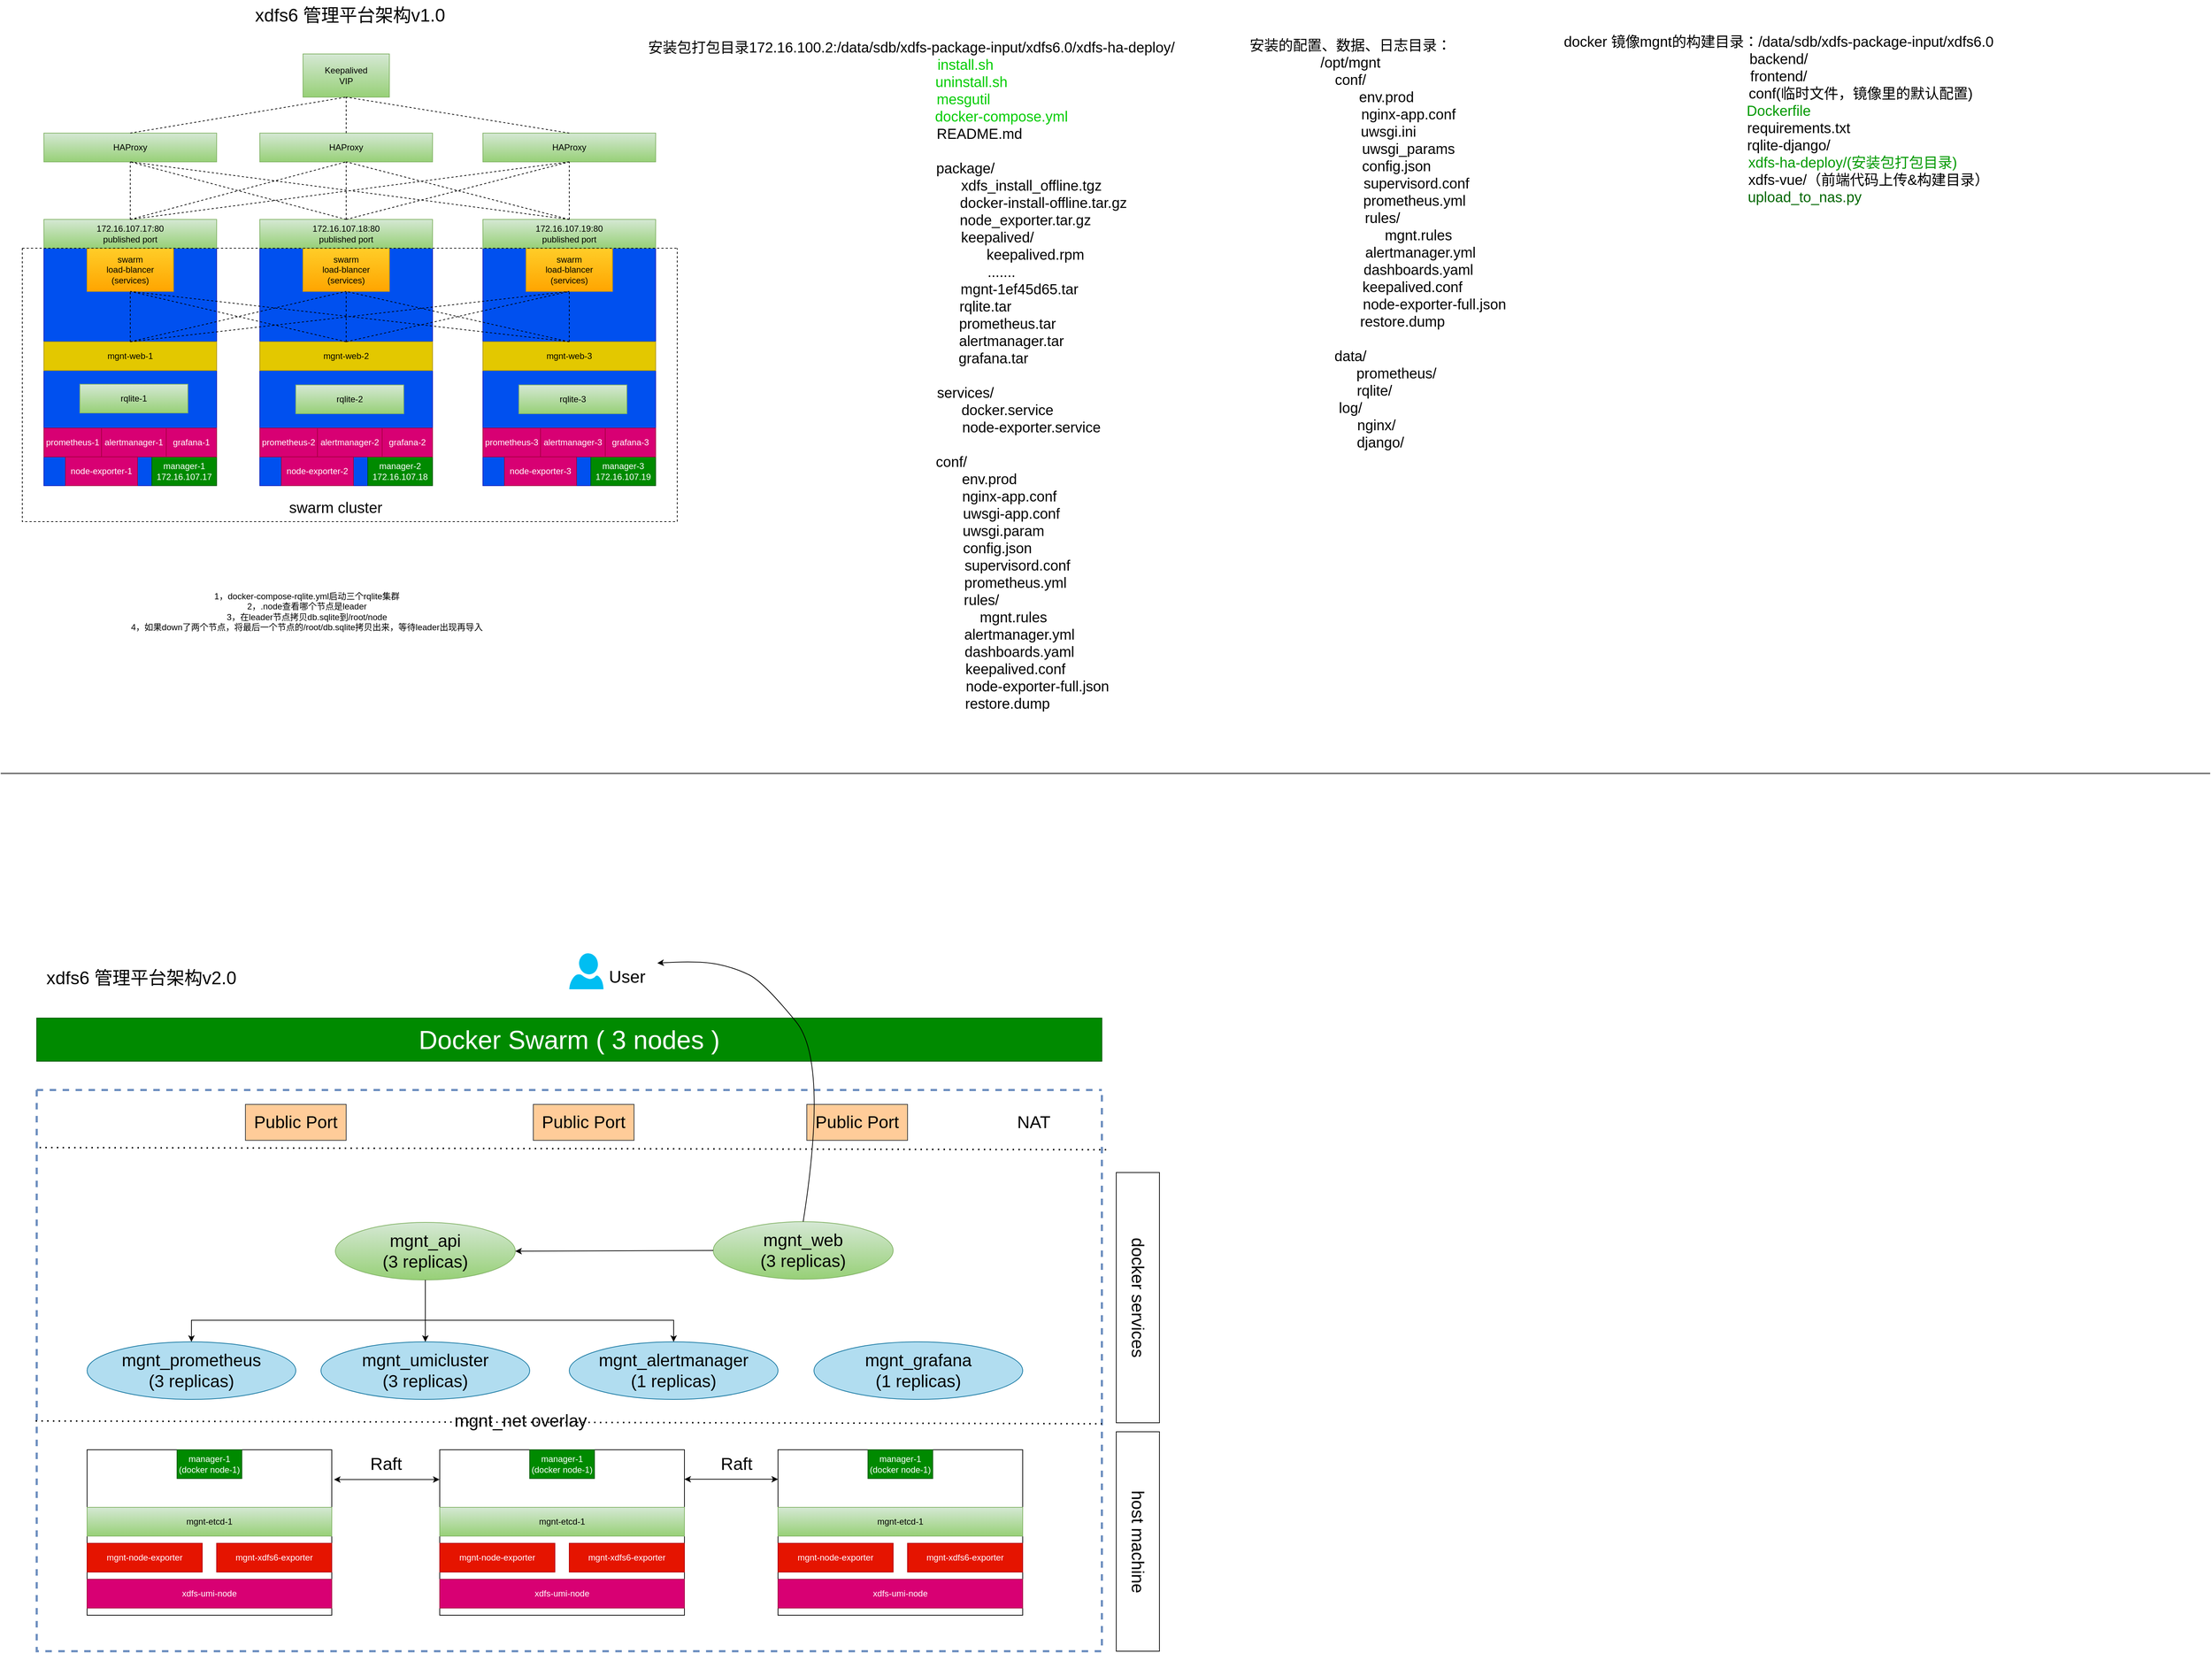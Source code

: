<mxfile version="21.7.5" type="github">
  <diagram id="VrnoyGcVU1upVnoauTKz" name="第 1 页">
    <mxGraphModel dx="2483" dy="2060" grid="1" gridSize="10" guides="1" tooltips="1" connect="1" arrows="1" fold="1" page="1" pageScale="1" pageWidth="827" pageHeight="1169" math="0" shadow="0">
      <root>
        <mxCell id="0" />
        <mxCell id="1" parent="0" />
        <mxCell id="-EK1oCOnZ1LdYzXdfsYw-3" value="xdfs6 管理平台架构v1.0" style="text;html=1;align=center;verticalAlign=middle;resizable=0;points=[];autosize=1;strokeColor=none;fillColor=none;fontSize=25;" parent="1" vertex="1">
          <mxGeometry x="340" y="15" width="290" height="40" as="geometry" />
        </mxCell>
        <mxCell id="YZETNoWYqXqsoyLX8vIm-2" value="" style="rounded=0;whiteSpace=wrap;html=1;fillColor=#0050ef;fontColor=#ffffff;strokeColor=#001DBC;" parent="1" vertex="1">
          <mxGeometry x="60" y="360" width="240" height="330" as="geometry" />
        </mxCell>
        <mxCell id="YZETNoWYqXqsoyLX8vIm-5" value="manager-1&lt;br&gt;172.16.107.17" style="rounded=0;whiteSpace=wrap;html=1;fillColor=#008a00;fontColor=#ffffff;strokeColor=#005700;" parent="1" vertex="1">
          <mxGeometry x="210" y="650" width="90" height="40" as="geometry" />
        </mxCell>
        <mxCell id="YZETNoWYqXqsoyLX8vIm-6" value="rqlite-1" style="rounded=0;whiteSpace=wrap;html=1;fillColor=#d5e8d4;strokeColor=#82b366;gradientColor=#97d077;" parent="1" vertex="1">
          <mxGeometry x="110" y="549" width="150" height="40" as="geometry" />
        </mxCell>
        <mxCell id="YZETNoWYqXqsoyLX8vIm-7" value="mgnt-web-1" style="rounded=0;whiteSpace=wrap;html=1;fillColor=#e3c800;fontColor=#000000;strokeColor=#B09500;" parent="1" vertex="1">
          <mxGeometry x="60" y="490" width="240" height="40" as="geometry" />
        </mxCell>
        <mxCell id="YZETNoWYqXqsoyLX8vIm-8" value="prometheus-1" style="rounded=0;whiteSpace=wrap;html=1;fillColor=#d80073;fontColor=#ffffff;strokeColor=#A50040;" parent="1" vertex="1">
          <mxGeometry x="60" y="610" width="80" height="40" as="geometry" />
        </mxCell>
        <mxCell id="YZETNoWYqXqsoyLX8vIm-9" value="alertmanager-1" style="rounded=0;whiteSpace=wrap;html=1;fillColor=#d80073;fontColor=#ffffff;strokeColor=#A50040;" parent="1" vertex="1">
          <mxGeometry x="140" y="610" width="90" height="40" as="geometry" />
        </mxCell>
        <mxCell id="YZETNoWYqXqsoyLX8vIm-10" value="grafana-1" style="rounded=0;whiteSpace=wrap;html=1;fillColor=#d80073;fontColor=#ffffff;strokeColor=#A50040;" parent="1" vertex="1">
          <mxGeometry x="230" y="610" width="70" height="40" as="geometry" />
        </mxCell>
        <mxCell id="YZETNoWYqXqsoyLX8vIm-11" value="" style="rounded=0;whiteSpace=wrap;html=1;fillColor=#0050ef;fontColor=#ffffff;strokeColor=#001DBC;" parent="1" vertex="1">
          <mxGeometry x="360" y="360" width="240" height="330" as="geometry" />
        </mxCell>
        <mxCell id="YZETNoWYqXqsoyLX8vIm-12" value="manager-2&lt;br&gt;172.16.107.18" style="rounded=0;whiteSpace=wrap;html=1;fillColor=#008a00;fontColor=#ffffff;strokeColor=#005700;" parent="1" vertex="1">
          <mxGeometry x="510" y="650" width="90" height="40" as="geometry" />
        </mxCell>
        <mxCell id="YZETNoWYqXqsoyLX8vIm-13" value="rqlite-2" style="rounded=0;whiteSpace=wrap;html=1;fillColor=#d5e8d4;strokeColor=#82b366;gradientColor=#97d077;" parent="1" vertex="1">
          <mxGeometry x="410" y="550" width="150" height="40" as="geometry" />
        </mxCell>
        <mxCell id="YZETNoWYqXqsoyLX8vIm-14" value="mgnt-web-2" style="rounded=0;whiteSpace=wrap;html=1;fillColor=#e3c800;fontColor=#000000;strokeColor=#B09500;" parent="1" vertex="1">
          <mxGeometry x="360" y="490" width="240" height="40" as="geometry" />
        </mxCell>
        <mxCell id="YZETNoWYqXqsoyLX8vIm-15" value="prometheus-2" style="rounded=0;whiteSpace=wrap;html=1;fillColor=#d80073;fontColor=#ffffff;strokeColor=#A50040;" parent="1" vertex="1">
          <mxGeometry x="360" y="610" width="80" height="40" as="geometry" />
        </mxCell>
        <mxCell id="YZETNoWYqXqsoyLX8vIm-16" value="alertmanager-2" style="rounded=0;whiteSpace=wrap;html=1;fillColor=#d80073;fontColor=#ffffff;strokeColor=#A50040;" parent="1" vertex="1">
          <mxGeometry x="440" y="610" width="90" height="40" as="geometry" />
        </mxCell>
        <mxCell id="YZETNoWYqXqsoyLX8vIm-17" value="grafana-2" style="rounded=0;whiteSpace=wrap;html=1;fillColor=#d80073;fontColor=#ffffff;strokeColor=#A50040;" parent="1" vertex="1">
          <mxGeometry x="530" y="610" width="70" height="40" as="geometry" />
        </mxCell>
        <mxCell id="YZETNoWYqXqsoyLX8vIm-18" value="" style="rounded=0;whiteSpace=wrap;html=1;fillColor=#0050ef;fontColor=#ffffff;strokeColor=#001DBC;" parent="1" vertex="1">
          <mxGeometry x="670" y="360" width="240" height="330" as="geometry" />
        </mxCell>
        <mxCell id="YZETNoWYqXqsoyLX8vIm-19" value="manager-3&lt;br&gt;172.16.107.19" style="rounded=0;whiteSpace=wrap;html=1;fillColor=#008a00;fontColor=#ffffff;strokeColor=#005700;" parent="1" vertex="1">
          <mxGeometry x="820" y="650" width="90" height="40" as="geometry" />
        </mxCell>
        <mxCell id="YZETNoWYqXqsoyLX8vIm-20" value="rqlite-3" style="rounded=0;whiteSpace=wrap;html=1;fillColor=#d5e8d4;strokeColor=#82b366;gradientColor=#97d077;" parent="1" vertex="1">
          <mxGeometry x="720" y="550" width="150" height="40" as="geometry" />
        </mxCell>
        <mxCell id="YZETNoWYqXqsoyLX8vIm-21" value="mgnt-web-3" style="rounded=0;whiteSpace=wrap;html=1;fillColor=#e3c800;fontColor=#000000;strokeColor=#B09500;" parent="1" vertex="1">
          <mxGeometry x="670" y="490" width="240" height="40" as="geometry" />
        </mxCell>
        <mxCell id="YZETNoWYqXqsoyLX8vIm-22" value="prometheus-3" style="rounded=0;whiteSpace=wrap;html=1;fillColor=#d80073;fontColor=#ffffff;strokeColor=#A50040;" parent="1" vertex="1">
          <mxGeometry x="670" y="610" width="80" height="40" as="geometry" />
        </mxCell>
        <mxCell id="YZETNoWYqXqsoyLX8vIm-23" value="alertmanager-3" style="rounded=0;whiteSpace=wrap;html=1;fillColor=#d80073;fontColor=#ffffff;strokeColor=#A50040;" parent="1" vertex="1">
          <mxGeometry x="750" y="610" width="90" height="40" as="geometry" />
        </mxCell>
        <mxCell id="YZETNoWYqXqsoyLX8vIm-24" value="grafana-3" style="rounded=0;whiteSpace=wrap;html=1;fillColor=#d80073;fontColor=#ffffff;strokeColor=#A50040;" parent="1" vertex="1">
          <mxGeometry x="840" y="610" width="70" height="40" as="geometry" />
        </mxCell>
        <mxCell id="YZETNoWYqXqsoyLX8vIm-26" value="swarm&lt;br&gt;load-blancer&lt;br&gt;(services)" style="rounded=0;whiteSpace=wrap;html=1;fillColor=#ffcd28;gradientColor=#ffa500;strokeColor=#d79b00;" parent="1" vertex="1">
          <mxGeometry x="120" y="360" width="120" height="60" as="geometry" />
        </mxCell>
        <mxCell id="YZETNoWYqXqsoyLX8vIm-36" value="swarm&lt;br&gt;load-blancer&lt;br&gt;(services)" style="rounded=0;whiteSpace=wrap;html=1;fillColor=#ffcd28;gradientColor=#ffa500;strokeColor=#d79b00;" parent="1" vertex="1">
          <mxGeometry x="420" y="360" width="120" height="60" as="geometry" />
        </mxCell>
        <mxCell id="YZETNoWYqXqsoyLX8vIm-37" value="swarm&lt;br&gt;load-blancer&lt;br&gt;(services)" style="rounded=0;whiteSpace=wrap;html=1;fillColor=#ffcd28;gradientColor=#ffa500;strokeColor=#d79b00;" parent="1" vertex="1">
          <mxGeometry x="730" y="360" width="120" height="60" as="geometry" />
        </mxCell>
        <mxCell id="YZETNoWYqXqsoyLX8vIm-39" value="" style="endArrow=none;dashed=1;html=1;rounded=0;exitX=0.5;exitY=0;exitDx=0;exitDy=0;" parent="1" source="YZETNoWYqXqsoyLX8vIm-7" edge="1">
          <mxGeometry width="50" height="50" relative="1" as="geometry">
            <mxPoint x="430" y="480" as="sourcePoint" />
            <mxPoint x="180" y="420" as="targetPoint" />
          </mxGeometry>
        </mxCell>
        <mxCell id="YZETNoWYqXqsoyLX8vIm-40" value="" style="endArrow=none;dashed=1;html=1;rounded=0;exitX=0.5;exitY=0.394;exitDx=0;exitDy=0;exitPerimeter=0;entryX=0.5;entryY=1;entryDx=0;entryDy=0;" parent="1" source="YZETNoWYqXqsoyLX8vIm-11" target="YZETNoWYqXqsoyLX8vIm-26" edge="1">
          <mxGeometry width="50" height="50" relative="1" as="geometry">
            <mxPoint x="190" y="500" as="sourcePoint" />
            <mxPoint x="190" y="430" as="targetPoint" />
          </mxGeometry>
        </mxCell>
        <mxCell id="YZETNoWYqXqsoyLX8vIm-41" value="" style="endArrow=none;dashed=1;html=1;rounded=0;exitX=0.5;exitY=0;exitDx=0;exitDy=0;entryX=0.5;entryY=1;entryDx=0;entryDy=0;" parent="1" source="YZETNoWYqXqsoyLX8vIm-21" target="YZETNoWYqXqsoyLX8vIm-26" edge="1">
          <mxGeometry width="50" height="50" relative="1" as="geometry">
            <mxPoint x="490" y="500.02" as="sourcePoint" />
            <mxPoint x="190" y="430" as="targetPoint" />
          </mxGeometry>
        </mxCell>
        <mxCell id="YZETNoWYqXqsoyLX8vIm-42" value="" style="endArrow=none;dashed=1;html=1;rounded=0;entryX=0.5;entryY=1;entryDx=0;entryDy=0;" parent="1" target="YZETNoWYqXqsoyLX8vIm-36" edge="1">
          <mxGeometry width="50" height="50" relative="1" as="geometry">
            <mxPoint x="180" y="490" as="sourcePoint" />
            <mxPoint x="200" y="440" as="targetPoint" />
          </mxGeometry>
        </mxCell>
        <mxCell id="YZETNoWYqXqsoyLX8vIm-43" value="" style="endArrow=none;dashed=1;html=1;rounded=0;exitX=0.5;exitY=0;exitDx=0;exitDy=0;" parent="1" source="YZETNoWYqXqsoyLX8vIm-14" edge="1">
          <mxGeometry width="50" height="50" relative="1" as="geometry">
            <mxPoint x="510" y="520.02" as="sourcePoint" />
            <mxPoint x="480" y="420" as="targetPoint" />
          </mxGeometry>
        </mxCell>
        <mxCell id="YZETNoWYqXqsoyLX8vIm-44" value="" style="endArrow=none;dashed=1;html=1;rounded=0;exitX=0.5;exitY=0;exitDx=0;exitDy=0;" parent="1" source="YZETNoWYqXqsoyLX8vIm-21" edge="1">
          <mxGeometry width="50" height="50" relative="1" as="geometry">
            <mxPoint x="520" y="530.02" as="sourcePoint" />
            <mxPoint x="480" y="420" as="targetPoint" />
          </mxGeometry>
        </mxCell>
        <mxCell id="YZETNoWYqXqsoyLX8vIm-45" value="" style="endArrow=none;dashed=1;html=1;rounded=0;entryX=0.5;entryY=1;entryDx=0;entryDy=0;" parent="1" target="YZETNoWYqXqsoyLX8vIm-37" edge="1">
          <mxGeometry width="50" height="50" relative="1" as="geometry">
            <mxPoint x="180" y="490" as="sourcePoint" />
            <mxPoint x="230" y="470" as="targetPoint" />
          </mxGeometry>
        </mxCell>
        <mxCell id="YZETNoWYqXqsoyLX8vIm-46" value="" style="endArrow=none;dashed=1;html=1;rounded=0;exitX=0.5;exitY=0;exitDx=0;exitDy=0;" parent="1" source="YZETNoWYqXqsoyLX8vIm-14" edge="1">
          <mxGeometry width="50" height="50" relative="1" as="geometry">
            <mxPoint x="540" y="550.02" as="sourcePoint" />
            <mxPoint x="790" y="420" as="targetPoint" />
          </mxGeometry>
        </mxCell>
        <mxCell id="YZETNoWYqXqsoyLX8vIm-47" value="" style="endArrow=none;dashed=1;html=1;rounded=0;" parent="1" edge="1">
          <mxGeometry width="50" height="50" relative="1" as="geometry">
            <mxPoint x="790" y="490" as="sourcePoint" />
            <mxPoint x="790" y="420" as="targetPoint" />
          </mxGeometry>
        </mxCell>
        <mxCell id="YZETNoWYqXqsoyLX8vIm-48" value="node-exporter-1" style="rounded=0;whiteSpace=wrap;html=1;fillColor=#d80073;fontColor=#ffffff;strokeColor=#A50040;" parent="1" vertex="1">
          <mxGeometry x="90" y="650" width="100" height="40" as="geometry" />
        </mxCell>
        <mxCell id="YZETNoWYqXqsoyLX8vIm-49" value="node-exporter-2&lt;span style=&quot;color: rgba(0, 0, 0, 0); font-family: monospace; font-size: 0px; text-align: start;&quot;&gt;%3CmxGraphModel%3E%3Croot%3E%3CmxCell%20id%3D%220%22%2F%3E%3CmxCell%20id%3D%221%22%20parent%3D%220%22%2F%3E%3CmxCell%20id%3D%222%22%20value%3D%22node-exporter-1%22%20style%3D%22rounded%3D0%3BwhiteSpace%3Dwrap%3Bhtml%3D1%3BfillColor%3D%23d80073%3BfontColor%3D%23ffffff%3BstrokeColor%3D%23A50040%3B%22%20vertex%3D%221%22%20parent%3D%221%22%3E%3CmxGeometry%20x%3D%2250%22%20y%3D%22460%22%20width%3D%22100%22%20height%3D%2240%22%20as%3D%22geometry%22%2F%3E%3C%2FmxCell%3E%3C%2Froot%3E%3C%2FmxGraphModel%3E&lt;/span&gt;&lt;span style=&quot;color: rgba(0, 0, 0, 0); font-family: monospace; font-size: 0px; text-align: start;&quot;&gt;%3CmxGraphModel%3E%3Croot%3E%3CmxCell%20id%3D%220%22%2F%3E%3CmxCell%20id%3D%221%22%20parent%3D%220%22%2F%3E%3CmxCell%20id%3D%222%22%20value%3D%22node-exporter-1%22%20style%3D%22rounded%3D0%3BwhiteSpace%3Dwrap%3Bhtml%3D1%3BfillColor%3D%23d80073%3BfontColor%3D%23ffffff%3BstrokeColor%3D%23A50040%3B%22%20vertex%3D%221%22%20parent%3D%221%22%3E%3CmxGeometry%20x%3D%2250%22%20y%3D%22460%22%20width%3D%22100%22%20height%3D%2240%22%20as%3D%22geometry%22%2F%3E%3C%2FmxCell%3E%3C%2Froot%3E%3C%2FmxGraphModel%3E&lt;/span&gt;&lt;span style=&quot;color: rgba(0, 0, 0, 0); font-family: monospace; font-size: 0px; text-align: start;&quot;&gt;%3CmxGraphModel%3E%3Croot%3E%3CmxCell%20id%3D%220%22%2F%3E%3CmxCell%20id%3D%221%22%20parent%3D%220%22%2F%3E%3CmxCell%20id%3D%222%22%20value%3D%22node-exporter-1%22%20style%3D%22rounded%3D0%3BwhiteSpace%3Dwrap%3Bhtml%3D1%3BfillColor%3D%23d80073%3BfontColor%3D%23ffffff%3BstrokeColor%3D%23A50040%3B%22%20vertex%3D%221%22%20parent%3D%221%22%3E%3CmxGeometry%20x%3D%2250%22%20y%3D%22460%22%20width%3D%22100%22%20height%3D%2240%22%20as%3D%22geometry%22%2F%3E%3C%2FmxCell%3E%3C%2Froot%3E%3C%2FmxGraphModel%3E&lt;/span&gt;" style="rounded=0;whiteSpace=wrap;html=1;fillColor=#d80073;fontColor=#ffffff;strokeColor=#A50040;" parent="1" vertex="1">
          <mxGeometry x="390" y="650" width="100" height="40" as="geometry" />
        </mxCell>
        <mxCell id="YZETNoWYqXqsoyLX8vIm-50" value="node-exporter-3" style="rounded=0;whiteSpace=wrap;html=1;fillColor=#d80073;fontColor=#ffffff;strokeColor=#A50040;" parent="1" vertex="1">
          <mxGeometry x="700" y="650" width="100" height="40" as="geometry" />
        </mxCell>
        <mxCell id="YZETNoWYqXqsoyLX8vIm-51" value="172.16.107.17:80&lt;br&gt;published port" style="rounded=0;whiteSpace=wrap;html=1;fillColor=#d5e8d4;gradientColor=#97d077;strokeColor=#82b366;" parent="1" vertex="1">
          <mxGeometry x="60" y="320" width="240" height="40" as="geometry" />
        </mxCell>
        <mxCell id="YZETNoWYqXqsoyLX8vIm-52" value="172.16.107.18:80&lt;br&gt;published port" style="rounded=0;whiteSpace=wrap;html=1;fillColor=#d5e8d4;gradientColor=#97d077;strokeColor=#82b366;" parent="1" vertex="1">
          <mxGeometry x="360" y="320" width="240" height="40" as="geometry" />
        </mxCell>
        <mxCell id="YZETNoWYqXqsoyLX8vIm-53" value="172.16.107.19:80&lt;br&gt;published port" style="rounded=0;whiteSpace=wrap;html=1;fillColor=#d5e8d4;gradientColor=#97d077;strokeColor=#82b366;" parent="1" vertex="1">
          <mxGeometry x="670" y="320" width="240" height="40" as="geometry" />
        </mxCell>
        <mxCell id="YZETNoWYqXqsoyLX8vIm-58" value="HAProxy" style="rounded=0;whiteSpace=wrap;html=1;fillColor=#d5e8d4;gradientColor=#97d077;strokeColor=#82b366;" parent="1" vertex="1">
          <mxGeometry x="60" y="200" width="240" height="40" as="geometry" />
        </mxCell>
        <mxCell id="YZETNoWYqXqsoyLX8vIm-59" value="HAProxy" style="rounded=0;whiteSpace=wrap;html=1;fillColor=#d5e8d4;gradientColor=#97d077;strokeColor=#82b366;" parent="1" vertex="1">
          <mxGeometry x="360" y="200" width="240" height="40" as="geometry" />
        </mxCell>
        <mxCell id="YZETNoWYqXqsoyLX8vIm-60" value="HAProxy" style="rounded=0;whiteSpace=wrap;html=1;fillColor=#d5e8d4;gradientColor=#97d077;strokeColor=#82b366;" parent="1" vertex="1">
          <mxGeometry x="670" y="200" width="240" height="40" as="geometry" />
        </mxCell>
        <mxCell id="YZETNoWYqXqsoyLX8vIm-61" value="" style="endArrow=none;dashed=1;html=1;rounded=0;entryX=0.5;entryY=1;entryDx=0;entryDy=0;exitX=0.5;exitY=0;exitDx=0;exitDy=0;" parent="1" source="YZETNoWYqXqsoyLX8vIm-51" target="YZETNoWYqXqsoyLX8vIm-58" edge="1">
          <mxGeometry width="50" height="50" relative="1" as="geometry">
            <mxPoint x="440" y="410" as="sourcePoint" />
            <mxPoint x="490" y="360" as="targetPoint" />
          </mxGeometry>
        </mxCell>
        <mxCell id="YZETNoWYqXqsoyLX8vIm-63" value="" style="endArrow=none;dashed=1;html=1;rounded=0;entryX=0.5;entryY=1;entryDx=0;entryDy=0;exitX=0.5;exitY=0;exitDx=0;exitDy=0;" parent="1" source="YZETNoWYqXqsoyLX8vIm-52" target="YZETNoWYqXqsoyLX8vIm-58" edge="1">
          <mxGeometry width="50" height="50" relative="1" as="geometry">
            <mxPoint x="190" y="310" as="sourcePoint" />
            <mxPoint x="190" y="250" as="targetPoint" />
          </mxGeometry>
        </mxCell>
        <mxCell id="YZETNoWYqXqsoyLX8vIm-65" value="" style="endArrow=none;dashed=1;html=1;rounded=0;exitX=0.5;exitY=0;exitDx=0;exitDy=0;" parent="1" source="YZETNoWYqXqsoyLX8vIm-53" edge="1">
          <mxGeometry width="50" height="50" relative="1" as="geometry">
            <mxPoint x="200" y="320" as="sourcePoint" />
            <mxPoint x="180" y="240" as="targetPoint" />
          </mxGeometry>
        </mxCell>
        <mxCell id="YZETNoWYqXqsoyLX8vIm-66" value="" style="endArrow=none;dashed=1;html=1;rounded=0;entryX=0.5;entryY=1;entryDx=0;entryDy=0;exitX=0.5;exitY=0;exitDx=0;exitDy=0;" parent="1" source="YZETNoWYqXqsoyLX8vIm-51" target="YZETNoWYqXqsoyLX8vIm-59" edge="1">
          <mxGeometry width="50" height="50" relative="1" as="geometry">
            <mxPoint x="210" y="330" as="sourcePoint" />
            <mxPoint x="210" y="270" as="targetPoint" />
          </mxGeometry>
        </mxCell>
        <mxCell id="YZETNoWYqXqsoyLX8vIm-67" value="" style="endArrow=none;dashed=1;html=1;rounded=0;entryX=0.5;entryY=1;entryDx=0;entryDy=0;" parent="1" target="YZETNoWYqXqsoyLX8vIm-59" edge="1">
          <mxGeometry width="50" height="50" relative="1" as="geometry">
            <mxPoint x="480" y="320" as="sourcePoint" />
            <mxPoint x="220" y="280" as="targetPoint" />
          </mxGeometry>
        </mxCell>
        <mxCell id="YZETNoWYqXqsoyLX8vIm-68" value="" style="endArrow=none;dashed=1;html=1;rounded=0;exitX=0.5;exitY=0;exitDx=0;exitDy=0;" parent="1" source="YZETNoWYqXqsoyLX8vIm-53" edge="1">
          <mxGeometry width="50" height="50" relative="1" as="geometry">
            <mxPoint x="230" y="350" as="sourcePoint" />
            <mxPoint x="480" y="240" as="targetPoint" />
          </mxGeometry>
        </mxCell>
        <mxCell id="YZETNoWYqXqsoyLX8vIm-69" value="" style="endArrow=none;dashed=1;html=1;rounded=0;entryX=0.5;entryY=1;entryDx=0;entryDy=0;exitX=0.5;exitY=0;exitDx=0;exitDy=0;" parent="1" source="YZETNoWYqXqsoyLX8vIm-51" target="YZETNoWYqXqsoyLX8vIm-60" edge="1">
          <mxGeometry width="50" height="50" relative="1" as="geometry">
            <mxPoint x="240" y="360" as="sourcePoint" />
            <mxPoint x="240" y="300" as="targetPoint" />
          </mxGeometry>
        </mxCell>
        <mxCell id="YZETNoWYqXqsoyLX8vIm-70" value="" style="endArrow=none;dashed=1;html=1;rounded=0;entryX=0.5;entryY=1;entryDx=0;entryDy=0;exitX=0.5;exitY=0;exitDx=0;exitDy=0;" parent="1" source="YZETNoWYqXqsoyLX8vIm-52" target="YZETNoWYqXqsoyLX8vIm-60" edge="1">
          <mxGeometry width="50" height="50" relative="1" as="geometry">
            <mxPoint x="250" y="370" as="sourcePoint" />
            <mxPoint x="250" y="310" as="targetPoint" />
          </mxGeometry>
        </mxCell>
        <mxCell id="YZETNoWYqXqsoyLX8vIm-71" value="" style="endArrow=none;dashed=1;html=1;rounded=0;entryX=0.5;entryY=1;entryDx=0;entryDy=0;exitX=0.5;exitY=0;exitDx=0;exitDy=0;" parent="1" source="YZETNoWYqXqsoyLX8vIm-53" target="YZETNoWYqXqsoyLX8vIm-60" edge="1">
          <mxGeometry width="50" height="50" relative="1" as="geometry">
            <mxPoint x="260" y="380" as="sourcePoint" />
            <mxPoint x="260" y="320" as="targetPoint" />
          </mxGeometry>
        </mxCell>
        <mxCell id="YZETNoWYqXqsoyLX8vIm-72" value="Keepalived&lt;br&gt;VIP" style="rounded=0;whiteSpace=wrap;html=1;fillColor=#d5e8d4;gradientColor=#97d077;strokeColor=#82b366;" parent="1" vertex="1">
          <mxGeometry x="420" y="90" width="120" height="60" as="geometry" />
        </mxCell>
        <mxCell id="YZETNoWYqXqsoyLX8vIm-73" value="" style="endArrow=none;dashed=1;html=1;rounded=0;entryX=0.5;entryY=1;entryDx=0;entryDy=0;exitX=0.5;exitY=0;exitDx=0;exitDy=0;" parent="1" source="YZETNoWYqXqsoyLX8vIm-58" target="YZETNoWYqXqsoyLX8vIm-72" edge="1">
          <mxGeometry width="50" height="50" relative="1" as="geometry">
            <mxPoint x="270" y="390" as="sourcePoint" />
            <mxPoint x="270" y="330" as="targetPoint" />
          </mxGeometry>
        </mxCell>
        <mxCell id="YZETNoWYqXqsoyLX8vIm-74" value="" style="endArrow=none;dashed=1;html=1;rounded=0;exitX=0.5;exitY=0;exitDx=0;exitDy=0;" parent="1" source="YZETNoWYqXqsoyLX8vIm-59" edge="1">
          <mxGeometry width="50" height="50" relative="1" as="geometry">
            <mxPoint x="280" y="400" as="sourcePoint" />
            <mxPoint x="480" y="150" as="targetPoint" />
          </mxGeometry>
        </mxCell>
        <mxCell id="YZETNoWYqXqsoyLX8vIm-75" value="" style="endArrow=none;dashed=1;html=1;rounded=0;exitX=0.5;exitY=0;exitDx=0;exitDy=0;" parent="1" source="YZETNoWYqXqsoyLX8vIm-60" edge="1">
          <mxGeometry width="50" height="50" relative="1" as="geometry">
            <mxPoint x="290" y="410" as="sourcePoint" />
            <mxPoint x="480" y="150" as="targetPoint" />
          </mxGeometry>
        </mxCell>
        <mxCell id="YZETNoWYqXqsoyLX8vIm-76" value="" style="swimlane;startSize=0;dashed=1;" parent="1" vertex="1">
          <mxGeometry x="30" y="360" width="910" height="380" as="geometry" />
        </mxCell>
        <mxCell id="YZETNoWYqXqsoyLX8vIm-77" value="swarm cluster" style="text;html=1;align=center;verticalAlign=middle;resizable=0;points=[];autosize=1;strokeColor=none;fillColor=none;fontSize=21;" parent="YZETNoWYqXqsoyLX8vIm-76" vertex="1">
          <mxGeometry x="360" y="340" width="150" height="40" as="geometry" />
        </mxCell>
        <mxCell id="3fs9hFScTVgZ6UFEESlo-3" value="&lt;font style=&quot;font-size: 20px;&quot;&gt;安装包打包目录&lt;/font&gt;172.16.100.2:/data/sdb/xdfs-package-input/xdfs6.0/xdfs-ha-deploy/&lt;br style=&quot;font-size: 20px;&quot;&gt;&amp;nbsp; &amp;nbsp; &amp;nbsp; &amp;nbsp; &amp;nbsp; &amp;nbsp; &amp;nbsp; &amp;nbsp; &amp;nbsp; &amp;nbsp; &amp;nbsp; &amp;nbsp; &amp;nbsp; &lt;font color=&quot;#00cc00&quot; style=&quot;font-size: 20px;&quot;&gt;&amp;nbsp;install.sh&lt;br style=&quot;font-size: 20px;&quot;&gt;&amp;nbsp; &amp;nbsp; &amp;nbsp; &amp;nbsp; &amp;nbsp; &amp;nbsp; &amp;nbsp; &amp;nbsp; &amp;nbsp; &amp;nbsp; &amp;nbsp; &amp;nbsp; &amp;nbsp; &amp;nbsp; &amp;nbsp; uninstall.sh&lt;br style=&quot;font-size: 20px;&quot;&gt;&amp;nbsp; &amp;nbsp; &amp;nbsp; &amp;nbsp; &amp;nbsp; &amp;nbsp; &amp;nbsp; &amp;nbsp; &amp;nbsp; &amp;nbsp; &amp;nbsp; &amp;nbsp; &amp;nbsp; mesgutil&lt;br style=&quot;font-size: 20px;&quot;&gt;&amp;nbsp; &amp;nbsp; &amp;nbsp; &amp;nbsp; &amp;nbsp; &amp;nbsp; &amp;nbsp; &amp;nbsp; &amp;nbsp; &amp;nbsp; &amp;nbsp; &amp;nbsp; &amp;nbsp; &amp;nbsp; &amp;nbsp; &amp;nbsp; &amp;nbsp; &amp;nbsp; &amp;nbsp; &amp;nbsp; &amp;nbsp; &amp;nbsp; &amp;nbsp; docker-compose.yml&amp;nbsp;&lt;br style=&quot;font-size: 20px;&quot;&gt;&lt;/font&gt;&amp;nbsp; &amp;nbsp; &amp;nbsp; &amp;nbsp; &amp;nbsp; &amp;nbsp; &amp;nbsp; &amp;nbsp; &amp;nbsp; &amp;nbsp; &amp;nbsp; &amp;nbsp; &amp;nbsp; &amp;nbsp; &amp;nbsp; &amp;nbsp; &amp;nbsp; README.md&lt;br style=&quot;font-size: 20px;&quot;&gt;&lt;br style=&quot;font-size: 20px;&quot;&gt;&amp;nbsp; &amp;nbsp; &amp;nbsp; &amp;nbsp; &amp;nbsp; &amp;nbsp; &amp;nbsp; &amp;nbsp; &amp;nbsp; &amp;nbsp; &amp;nbsp; &amp;nbsp; &amp;nbsp; &amp;nbsp;package/&lt;br style=&quot;font-size: 20px;&quot;&gt;&amp;nbsp; &amp;nbsp; &amp;nbsp; &amp;nbsp; &amp;nbsp; &amp;nbsp; &amp;nbsp; &amp;nbsp; &amp;nbsp; &amp;nbsp; &amp;nbsp; &amp;nbsp; &amp;nbsp; &amp;nbsp; &amp;nbsp; &amp;nbsp; &amp;nbsp; &amp;nbsp; &amp;nbsp; &amp;nbsp; &amp;nbsp; &amp;nbsp; &amp;nbsp; &amp;nbsp; &amp;nbsp; &amp;nbsp; &amp;nbsp; &amp;nbsp; &amp;nbsp; &amp;nbsp; &amp;nbsp; &amp;nbsp; &amp;nbsp; &amp;nbsp; xdfs_install_offline.tgz&amp;nbsp; &amp;nbsp; &amp;nbsp; &amp;nbsp;&amp;nbsp;&lt;br style=&quot;font-size: 20px;&quot;&gt;&amp;nbsp; &amp;nbsp; &amp;nbsp; &amp;nbsp; &amp;nbsp; &amp;nbsp; &amp;nbsp; &amp;nbsp; &amp;nbsp; &amp;nbsp; &amp;nbsp; &amp;nbsp; &amp;nbsp; &amp;nbsp; &amp;nbsp; &amp;nbsp; &amp;nbsp; &amp;nbsp; &amp;nbsp; &amp;nbsp; &amp;nbsp; &amp;nbsp; &amp;nbsp; &amp;nbsp; &amp;nbsp; &amp;nbsp; &amp;nbsp; &amp;nbsp; &amp;nbsp; &amp;nbsp; &amp;nbsp; &amp;nbsp; &amp;nbsp; docker-install-offline.tar.gz&lt;br style=&quot;font-size: 20px;&quot;&gt;&amp;nbsp; &amp;nbsp; &amp;nbsp; &amp;nbsp; &amp;nbsp; &amp;nbsp; &amp;nbsp; &amp;nbsp; &amp;nbsp; &amp;nbsp; &amp;nbsp; &amp;nbsp; &amp;nbsp; &amp;nbsp; &amp;nbsp; &amp;nbsp; &amp;nbsp; &amp;nbsp; &amp;nbsp; &amp;nbsp; &amp;nbsp; &amp;nbsp; &amp;nbsp; &amp;nbsp; &amp;nbsp; &amp;nbsp; &amp;nbsp; &amp;nbsp; &amp;nbsp;node_exporter.tar.gz&lt;br style=&quot;font-size: 20px;&quot;&gt;&amp;nbsp; &amp;nbsp; &amp;nbsp; &amp;nbsp; &amp;nbsp; &amp;nbsp; &amp;nbsp; &amp;nbsp; &amp;nbsp; &amp;nbsp; &amp;nbsp; &amp;nbsp; &amp;nbsp; &amp;nbsp; &amp;nbsp; &amp;nbsp; &amp;nbsp; &amp;nbsp; &amp;nbsp; &amp;nbsp; &amp;nbsp; &amp;nbsp;keepalived/&lt;br style=&quot;font-size: 20px;&quot;&gt;&amp;nbsp; &amp;nbsp; &amp;nbsp; &amp;nbsp; &amp;nbsp; &amp;nbsp; &amp;nbsp; &amp;nbsp; &amp;nbsp; &amp;nbsp; &amp;nbsp; &amp;nbsp; &amp;nbsp; &amp;nbsp; &amp;nbsp; &amp;nbsp; &amp;nbsp; &amp;nbsp; &amp;nbsp; &amp;nbsp; &amp;nbsp; &amp;nbsp; &amp;nbsp; &amp;nbsp; &amp;nbsp; &amp;nbsp; &amp;nbsp; &amp;nbsp; &amp;nbsp; &amp;nbsp; &amp;nbsp; keepalived.rpm&lt;br style=&quot;font-size: 20px;&quot;&gt;&amp;nbsp; &amp;nbsp; &amp;nbsp; &amp;nbsp; &amp;nbsp; &amp;nbsp; &amp;nbsp; &amp;nbsp; &amp;nbsp; &amp;nbsp; &amp;nbsp; &amp;nbsp; &amp;nbsp; &amp;nbsp; &amp;nbsp; &amp;nbsp; &amp;nbsp; &amp;nbsp; &amp;nbsp; &amp;nbsp; &amp;nbsp; &amp;nbsp; &amp;nbsp;.......&lt;br style=&quot;font-size: 20px;&quot;&gt;&amp;nbsp; &amp;nbsp; &amp;nbsp; &amp;nbsp; &amp;nbsp; &amp;nbsp; &amp;nbsp; &amp;nbsp; &amp;nbsp; &amp;nbsp; &amp;nbsp; &amp;nbsp; &amp;nbsp; &amp;nbsp; &amp;nbsp; &amp;nbsp; &amp;nbsp; &amp;nbsp; &amp;nbsp; &amp;nbsp; &amp;nbsp; &amp;nbsp; &amp;nbsp; &amp;nbsp; &amp;nbsp; &amp;nbsp; &amp;nbsp; mgnt-1ef45d65.tar&lt;br style=&quot;font-size: 20px;&quot;&gt;&amp;nbsp; &amp;nbsp; &amp;nbsp; &amp;nbsp; &amp;nbsp; &amp;nbsp; &amp;nbsp; &amp;nbsp; &amp;nbsp; &amp;nbsp; &amp;nbsp; &amp;nbsp; &amp;nbsp; &amp;nbsp; &amp;nbsp; &amp;nbsp; &amp;nbsp; &amp;nbsp; &amp;nbsp;rqlite.tar&lt;br style=&quot;font-size: 20px;&quot;&gt;&amp;nbsp; &amp;nbsp; &amp;nbsp; &amp;nbsp; &amp;nbsp; &amp;nbsp; &amp;nbsp; &amp;nbsp; &amp;nbsp; &amp;nbsp; &amp;nbsp; &amp;nbsp; &amp;nbsp; &amp;nbsp; &amp;nbsp; &amp;nbsp; &amp;nbsp; &amp;nbsp; &amp;nbsp; &amp;nbsp; &amp;nbsp; &amp;nbsp; &amp;nbsp; &amp;nbsp; prometheus.tar&lt;br style=&quot;font-size: 20px;&quot;&gt;&amp;nbsp; &amp;nbsp; &amp;nbsp; &amp;nbsp; &amp;nbsp; &amp;nbsp; &amp;nbsp; &amp;nbsp; &amp;nbsp; &amp;nbsp; &amp;nbsp; &amp;nbsp; &amp;nbsp; &amp;nbsp; &amp;nbsp; &amp;nbsp; &amp;nbsp; &amp;nbsp; &amp;nbsp; &amp;nbsp; &amp;nbsp; &amp;nbsp; &amp;nbsp; &amp;nbsp; &amp;nbsp; alertmanager.tar&lt;br style=&quot;font-size: 20px;&quot;&gt;&amp;nbsp; &amp;nbsp; &amp;nbsp; &amp;nbsp; &amp;nbsp; &amp;nbsp; &amp;nbsp; &amp;nbsp; &amp;nbsp; &amp;nbsp; &amp;nbsp; &amp;nbsp; &amp;nbsp; &amp;nbsp; &amp;nbsp; &amp;nbsp; &amp;nbsp; &amp;nbsp; &amp;nbsp; &amp;nbsp; &amp;nbsp;grafana.tar&lt;br style=&quot;font-size: 20px;&quot;&gt;&lt;br style=&quot;font-size: 20px;&quot;&gt;&amp;nbsp; &amp;nbsp; &amp;nbsp; &amp;nbsp; &amp;nbsp; &amp;nbsp; &amp;nbsp; &amp;nbsp; &amp;nbsp; &amp;nbsp; &amp;nbsp; &amp;nbsp; &amp;nbsp; &amp;nbsp;services/&lt;br style=&quot;font-size: 20px;&quot;&gt;&amp;nbsp; &amp;nbsp; &amp;nbsp; &amp;nbsp; &amp;nbsp; &amp;nbsp; &amp;nbsp; &amp;nbsp; &amp;nbsp; &amp;nbsp; &amp;nbsp; &amp;nbsp; &amp;nbsp; &amp;nbsp; &amp;nbsp; &amp;nbsp; &amp;nbsp; &amp;nbsp; &amp;nbsp; &amp;nbsp; &amp;nbsp; &amp;nbsp; &amp;nbsp; &amp;nbsp; docker.service&lt;br style=&quot;font-size: 20px;&quot;&gt;&amp;nbsp; &amp;nbsp; &amp;nbsp; &amp;nbsp; &amp;nbsp; &amp;nbsp; &amp;nbsp; &amp;nbsp; &amp;nbsp; &amp;nbsp; &amp;nbsp; &amp;nbsp; &amp;nbsp; &amp;nbsp; &amp;nbsp; &amp;nbsp; &amp;nbsp; &amp;nbsp; &amp;nbsp; &amp;nbsp; &amp;nbsp; &amp;nbsp; &amp;nbsp; &amp;nbsp; &amp;nbsp; &amp;nbsp; &amp;nbsp; &amp;nbsp; &amp;nbsp; &amp;nbsp; node-exporter.service&lt;br style=&quot;font-size: 20px;&quot;&gt;&lt;br style=&quot;font-size: 20px;&quot;&gt;&amp;nbsp; &amp;nbsp; &amp;nbsp; &amp;nbsp; &amp;nbsp; &amp;nbsp; &amp;nbsp; &amp;nbsp; &amp;nbsp; &amp;nbsp; conf/&lt;br style=&quot;font-size: 20px;&quot;&gt;&amp;nbsp; &amp;nbsp; &amp;nbsp; &amp;nbsp; &amp;nbsp; &amp;nbsp; &amp;nbsp; &amp;nbsp; &amp;nbsp; &amp;nbsp; &amp;nbsp; &amp;nbsp; &amp;nbsp; &amp;nbsp; &amp;nbsp; &amp;nbsp; &amp;nbsp; &amp;nbsp; &amp;nbsp; &amp;nbsp;env.prod&lt;br style=&quot;font-size: 20px;&quot;&gt;&amp;nbsp; &amp;nbsp; &amp;nbsp; &amp;nbsp; &amp;nbsp; &amp;nbsp; &amp;nbsp; &amp;nbsp; &amp;nbsp; &amp;nbsp; &amp;nbsp; &amp;nbsp; &amp;nbsp; &amp;nbsp; &amp;nbsp; &amp;nbsp; &amp;nbsp; &amp;nbsp; &amp;nbsp; &amp;nbsp; &amp;nbsp; &amp;nbsp; &amp;nbsp; &amp;nbsp; &amp;nbsp;nginx-app.conf&lt;br style=&quot;font-size: 20px;&quot;&gt;&amp;nbsp; &amp;nbsp; &amp;nbsp; &amp;nbsp; &amp;nbsp; &amp;nbsp; &amp;nbsp; &amp;nbsp; &amp;nbsp; &amp;nbsp; &amp;nbsp; &amp;nbsp; &amp;nbsp; &amp;nbsp; &amp;nbsp; &amp;nbsp; &amp;nbsp; &amp;nbsp; &amp;nbsp; &amp;nbsp; &amp;nbsp; &amp;nbsp; &amp;nbsp; &amp;nbsp; &amp;nbsp; uwsgi-app.conf&lt;br style=&quot;font-size: 20px;&quot;&gt;&amp;nbsp; &amp;nbsp; &amp;nbsp; &amp;nbsp; &amp;nbsp; &amp;nbsp; &amp;nbsp; &amp;nbsp; &amp;nbsp; &amp;nbsp; &amp;nbsp; &amp;nbsp; &amp;nbsp; &amp;nbsp; &amp;nbsp; &amp;nbsp; &amp;nbsp; &amp;nbsp; &amp;nbsp; &amp;nbsp; &amp;nbsp; &amp;nbsp; &amp;nbsp; uwsgi.param&lt;br style=&quot;font-size: 20px;&quot;&gt;&amp;nbsp; &amp;nbsp; &amp;nbsp; &amp;nbsp; &amp;nbsp; &amp;nbsp; &amp;nbsp; &amp;nbsp; &amp;nbsp; &amp;nbsp; &amp;nbsp; &amp;nbsp; &amp;nbsp; &amp;nbsp; &amp;nbsp; &amp;nbsp; &amp;nbsp; &amp;nbsp; &amp;nbsp; &amp;nbsp; &amp;nbsp; &amp;nbsp;config.json&lt;br style=&quot;font-size: 20px;&quot;&gt;&amp;nbsp; &amp;nbsp; &amp;nbsp; &amp;nbsp; &amp;nbsp; &amp;nbsp; &amp;nbsp; &amp;nbsp; &amp;nbsp; &amp;nbsp; &amp;nbsp; &amp;nbsp; &amp;nbsp; &amp;nbsp; &amp;nbsp; &amp;nbsp; &amp;nbsp; &amp;nbsp; &amp;nbsp; &amp;nbsp; &amp;nbsp; &amp;nbsp; &amp;nbsp; &amp;nbsp; &amp;nbsp; &amp;nbsp; &amp;nbsp;supervisord.conf&lt;br style=&quot;font-size: 20px;&quot;&gt;&amp;nbsp; &amp;nbsp; &amp;nbsp; &amp;nbsp; &amp;nbsp; &amp;nbsp; &amp;nbsp; &amp;nbsp; &amp;nbsp; &amp;nbsp; &amp;nbsp; &amp;nbsp; &amp;nbsp; &amp;nbsp; &amp;nbsp; &amp;nbsp; &amp;nbsp; &amp;nbsp; &amp;nbsp; &amp;nbsp; &amp;nbsp; &amp;nbsp; &amp;nbsp; &amp;nbsp; &amp;nbsp; &amp;nbsp; prometheus.yml&lt;br style=&quot;font-size: 20px;&quot;&gt;&amp;nbsp; &amp;nbsp; &amp;nbsp; &amp;nbsp; &amp;nbsp; &amp;nbsp; &amp;nbsp; &amp;nbsp; &amp;nbsp; &amp;nbsp; &amp;nbsp; &amp;nbsp; &amp;nbsp; &amp;nbsp; &amp;nbsp; &amp;nbsp; &amp;nbsp; &amp;nbsp;rules/&lt;br style=&quot;font-size: 20px;&quot;&gt;&amp;nbsp; &amp;nbsp; &amp;nbsp; &amp;nbsp; &amp;nbsp; &amp;nbsp; &amp;nbsp; &amp;nbsp; &amp;nbsp; &amp;nbsp; &amp;nbsp; &amp;nbsp; &amp;nbsp; &amp;nbsp; &amp;nbsp; &amp;nbsp; &amp;nbsp; &amp;nbsp; &amp;nbsp; &amp;nbsp; &amp;nbsp; &amp;nbsp; &amp;nbsp; &amp;nbsp; &amp;nbsp; &amp;nbsp;mgnt.rules&lt;br style=&quot;font-size: 20px;&quot;&gt;&amp;nbsp; &amp;nbsp; &amp;nbsp; &amp;nbsp; &amp;nbsp; &amp;nbsp; &amp;nbsp; &amp;nbsp; &amp;nbsp; &amp;nbsp; &amp;nbsp; &amp;nbsp; &amp;nbsp; &amp;nbsp; &amp;nbsp; &amp;nbsp; &amp;nbsp; &amp;nbsp; &amp;nbsp; &amp;nbsp; &amp;nbsp; &amp;nbsp; &amp;nbsp; &amp;nbsp; &amp;nbsp; &amp;nbsp; &amp;nbsp; alertmanager.yml&lt;br style=&quot;font-size: 20px;&quot;&gt;&amp;nbsp; &amp;nbsp; &amp;nbsp; &amp;nbsp; &amp;nbsp; &amp;nbsp; &amp;nbsp; &amp;nbsp; &amp;nbsp; &amp;nbsp; &amp;nbsp; &amp;nbsp; &amp;nbsp; &amp;nbsp; &amp;nbsp; &amp;nbsp; &amp;nbsp; &amp;nbsp; &amp;nbsp; &amp;nbsp; &amp;nbsp; &amp;nbsp; &amp;nbsp; &amp;nbsp; &amp;nbsp; &amp;nbsp; &amp;nbsp; dashboards.yaml&lt;br style=&quot;font-size: 20px;&quot;&gt;&amp;nbsp; &amp;nbsp; &amp;nbsp; &amp;nbsp; &amp;nbsp; &amp;nbsp; &amp;nbsp; &amp;nbsp; &amp;nbsp; &amp;nbsp; &amp;nbsp; &amp;nbsp; &amp;nbsp; &amp;nbsp; &amp;nbsp; &amp;nbsp; &amp;nbsp; &amp;nbsp; &amp;nbsp; &amp;nbsp; &amp;nbsp; &amp;nbsp; &amp;nbsp; &amp;nbsp; &amp;nbsp; &amp;nbsp; keepalived.conf&lt;br style=&quot;font-size: 20px;&quot;&gt;&amp;nbsp; &amp;nbsp; &amp;nbsp; &amp;nbsp; &amp;nbsp; &amp;nbsp; &amp;nbsp; &amp;nbsp; &amp;nbsp; &amp;nbsp; &amp;nbsp; &amp;nbsp; &amp;nbsp; &amp;nbsp; &amp;nbsp; &amp;nbsp; &amp;nbsp; &amp;nbsp; &amp;nbsp; &amp;nbsp; &amp;nbsp; &amp;nbsp; &amp;nbsp; &amp;nbsp; &amp;nbsp; &amp;nbsp; &amp;nbsp; &amp;nbsp; &amp;nbsp; &amp;nbsp; &amp;nbsp; &amp;nbsp;node-exporter-full.json&lt;br style=&quot;font-size: 20px;&quot;&gt;&amp;nbsp; &amp;nbsp; &amp;nbsp; &amp;nbsp; &amp;nbsp; &amp;nbsp; &amp;nbsp; &amp;nbsp; &amp;nbsp; &amp;nbsp; &amp;nbsp; &amp;nbsp; &amp;nbsp; &amp;nbsp; &amp;nbsp; &amp;nbsp; &amp;nbsp; &amp;nbsp; &amp;nbsp; &amp;nbsp; &amp;nbsp; &amp;nbsp; &amp;nbsp; &amp;nbsp; &amp;nbsp; &amp;nbsp; &amp;nbsp; &amp;nbsp; &amp;nbsp; restore.dump&amp;nbsp; &amp;nbsp; &amp;nbsp; &amp;nbsp; &amp;nbsp;&amp;nbsp;&lt;br style=&quot;font-size: 20px;&quot;&gt;&amp;nbsp; &amp;nbsp; &amp;nbsp; &amp;nbsp; &amp;nbsp; &amp;nbsp; &amp;nbsp; &amp;nbsp; &amp;nbsp; &amp;nbsp; &amp;nbsp; &amp;nbsp; &amp;nbsp; &amp;nbsp;&lt;br style=&quot;font-size: 20px;&quot;&gt;&amp;nbsp; &amp;nbsp; &amp;nbsp; &amp;nbsp; &amp;nbsp; &amp;nbsp; &amp;nbsp; &amp;nbsp; &amp;nbsp; &amp;nbsp; &amp;nbsp; &amp;nbsp; &amp;nbsp; &amp;nbsp; &amp;nbsp; &amp;nbsp; &amp;nbsp; &amp;nbsp; &amp;nbsp;&amp;nbsp;" style="text;html=1;align=center;verticalAlign=middle;resizable=0;points=[];autosize=1;strokeColor=none;fillColor=none;fontSize=20;" parent="1" vertex="1">
          <mxGeometry x="885" y="60" width="760" height="1000" as="geometry" />
        </mxCell>
        <mxCell id="Gd7e_REoxjjgDcQIIAq3-1" value="1，docker-compose-rqlite.yml启动三个rqlite集群&lt;br&gt;2，.node查看哪个节点是leader&lt;br&gt;3，在leader节点拷贝db.sqlite到/root/node&lt;br&gt;4，如果down了两个节点，将最后一个节点的/root/db.sqlite拷贝出来，等待leader出现再导入" style="text;html=1;align=center;verticalAlign=middle;resizable=0;points=[];autosize=1;strokeColor=none;fillColor=none;" parent="1" vertex="1">
          <mxGeometry x="170" y="830" width="510" height="70" as="geometry" />
        </mxCell>
        <mxCell id="WOVFRsrko_vPq_rCAhN2-1" value="&lt;font style=&quot;font-size: 20px;&quot;&gt;安装的配置、数据、日志目录：&lt;br style=&quot;font-size: 20px;&quot;&gt;/opt/mgnt&lt;br style=&quot;font-size: 20px;&quot;&gt;conf/&lt;br style=&quot;font-size: 20px;&quot;&gt;&lt;span style=&quot;font-size: 20px;&quot;&gt;&amp;nbsp; &amp;nbsp; &amp;nbsp; &amp;nbsp; &amp;nbsp; &amp;nbsp; &amp;nbsp; &amp;nbsp; &amp;nbsp; env.prod&lt;/span&gt;&lt;br style=&quot;font-size: 20px;&quot;&gt;&lt;span style=&quot;font-size: 20px;&quot;&gt;&amp;nbsp; &amp;nbsp; &amp;nbsp; &amp;nbsp; &amp;nbsp; &amp;nbsp; &amp;nbsp; &amp;nbsp; &amp;nbsp; &amp;nbsp; &amp;nbsp; &amp;nbsp; &amp;nbsp; &amp;nbsp; &amp;nbsp;nginx-app.conf&lt;/span&gt;&lt;br style=&quot;font-size: 20px;&quot;&gt;&lt;span style=&quot;font-size: 20px;&quot;&gt;&amp;nbsp; &amp;nbsp; &amp;nbsp; &amp;nbsp; &amp;nbsp; &amp;nbsp; &amp;nbsp; &amp;nbsp; &amp;nbsp; &amp;nbsp; &amp;nbsp; &amp;nbsp; &amp;nbsp; &amp;nbsp; &amp;nbsp; uwsgi.ini&amp;nbsp; &amp;nbsp; &amp;nbsp; &amp;nbsp; &amp;nbsp; &amp;nbsp;&lt;/span&gt;&lt;br style=&quot;font-size: 20px;&quot;&gt;&lt;span style=&quot;font-size: 20px;&quot;&gt;&amp;nbsp; &amp;nbsp; &amp;nbsp; &amp;nbsp; &amp;nbsp; &amp;nbsp; &amp;nbsp; &amp;nbsp; &amp;nbsp; &amp;nbsp; &amp;nbsp; &amp;nbsp; &amp;nbsp; &amp;nbsp; &amp;nbsp;uwsgi_params&lt;/span&gt;&lt;br style=&quot;font-size: 20px;&quot;&gt;&lt;span style=&quot;font-size: 20px;&quot;&gt;&amp;nbsp; &amp;nbsp; &amp;nbsp; &amp;nbsp; &amp;nbsp; &amp;nbsp; &amp;nbsp; &amp;nbsp; &amp;nbsp; &amp;nbsp; &amp;nbsp; &amp;nbsp;config.json&lt;/span&gt;&lt;br style=&quot;font-size: 20px;&quot;&gt;&lt;span style=&quot;font-size: 20px;&quot;&gt;&amp;nbsp; &amp;nbsp; &amp;nbsp; &amp;nbsp; &amp;nbsp; &amp;nbsp; &amp;nbsp; &amp;nbsp; &amp;nbsp; &amp;nbsp; &amp;nbsp; &amp;nbsp; &amp;nbsp; &amp;nbsp; &amp;nbsp; &amp;nbsp; &amp;nbsp;supervisord.conf&lt;/span&gt;&lt;br style=&quot;font-size: 20px;&quot;&gt;&lt;span style=&quot;font-size: 20px;&quot;&gt;&amp;nbsp; &amp;nbsp; &amp;nbsp; &amp;nbsp; &amp;nbsp; &amp;nbsp; &amp;nbsp; &amp;nbsp; &amp;nbsp; &amp;nbsp; &amp;nbsp; &amp;nbsp; &amp;nbsp; &amp;nbsp; &amp;nbsp; &amp;nbsp; prometheus.yml&lt;/span&gt;&lt;br style=&quot;font-size: 20px;&quot;&gt;&lt;span style=&quot;font-size: 20px;&quot;&gt;&amp;nbsp; &amp;nbsp; &amp;nbsp; &amp;nbsp; &amp;nbsp; &amp;nbsp; &amp;nbsp; &amp;nbsp; rules/&lt;/span&gt;&lt;br style=&quot;font-size: 20px;&quot;&gt;&lt;span style=&quot;font-size: 20px;&quot;&gt;&amp;nbsp; &amp;nbsp; &amp;nbsp; &amp;nbsp; &amp;nbsp; &amp;nbsp; &amp;nbsp; &amp;nbsp; &amp;nbsp; &amp;nbsp; &amp;nbsp; &amp;nbsp; &amp;nbsp; &amp;nbsp; &amp;nbsp; &amp;nbsp; &amp;nbsp; mgnt.rules&lt;/span&gt;&lt;br style=&quot;font-size: 20px;&quot;&gt;&lt;span style=&quot;font-size: 20px;&quot;&gt;&amp;nbsp; &amp;nbsp; &amp;nbsp; &amp;nbsp; &amp;nbsp; &amp;nbsp; &amp;nbsp; &amp;nbsp; &amp;nbsp; &amp;nbsp; &amp;nbsp; &amp;nbsp; &amp;nbsp; &amp;nbsp; &amp;nbsp; &amp;nbsp; &amp;nbsp; &amp;nbsp;alertmanager.yml&lt;/span&gt;&lt;br style=&quot;font-size: 20px;&quot;&gt;&lt;span style=&quot;font-size: 20px;&quot;&gt;&amp;nbsp; &amp;nbsp; &amp;nbsp; &amp;nbsp; &amp;nbsp; &amp;nbsp; &amp;nbsp; &amp;nbsp; &amp;nbsp; &amp;nbsp; &amp;nbsp; &amp;nbsp; &amp;nbsp; &amp;nbsp; &amp;nbsp; &amp;nbsp; &amp;nbsp; dashboards.yaml&lt;/span&gt;&lt;br style=&quot;font-size: 20px;&quot;&gt;&lt;span style=&quot;font-size: 20px;&quot;&gt;&amp;nbsp; &amp;nbsp; &amp;nbsp; &amp;nbsp; &amp;nbsp; &amp;nbsp; &amp;nbsp; &amp;nbsp; &amp;nbsp; &amp;nbsp; &amp;nbsp; &amp;nbsp; &amp;nbsp; &amp;nbsp; &amp;nbsp; &amp;nbsp;keepalived.conf&lt;/span&gt;&lt;br style=&quot;font-size: 20px;&quot;&gt;&lt;span style=&quot;font-size: 20px;&quot;&gt;&amp;nbsp; &amp;nbsp; &amp;nbsp; &amp;nbsp; &amp;nbsp; &amp;nbsp; &amp;nbsp; &amp;nbsp; &amp;nbsp; &amp;nbsp; &amp;nbsp; &amp;nbsp; &amp;nbsp; &amp;nbsp; &amp;nbsp; &amp;nbsp; &amp;nbsp; &amp;nbsp; &amp;nbsp; &amp;nbsp; &amp;nbsp; node-exporter-full.json&lt;br style=&quot;font-size: 20px;&quot;&gt;&lt;/span&gt;&amp;nbsp; &amp;nbsp; &amp;nbsp; &amp;nbsp; &amp;nbsp; &amp;nbsp; &amp;nbsp; &amp;nbsp; &amp;nbsp; &amp;nbsp; &amp;nbsp; &amp;nbsp; &amp;nbsp; restore.dump&lt;br style=&quot;font-size: 20px;&quot;&gt;&lt;br style=&quot;font-size: 20px;&quot;&gt;data/&lt;br style=&quot;font-size: 20px;&quot;&gt;&amp;nbsp; &amp;nbsp; &amp;nbsp; &amp;nbsp; &amp;nbsp; &amp;nbsp; &amp;nbsp; &amp;nbsp; &amp;nbsp; &amp;nbsp; &amp;nbsp; &amp;nbsp;prometheus/&lt;br style=&quot;font-size: 20px;&quot;&gt;&amp;nbsp; &amp;nbsp; &amp;nbsp; &amp;nbsp; &amp;nbsp; &amp;nbsp; rqlite/&lt;br style=&quot;font-size: 20px;&quot;&gt;log/&lt;br style=&quot;font-size: 20px;&quot;&gt;&amp;nbsp; &amp;nbsp; &amp;nbsp; &amp;nbsp; &amp;nbsp; &amp;nbsp; &amp;nbsp;nginx/&lt;br style=&quot;font-size: 20px;&quot;&gt;&amp;nbsp; &amp;nbsp; &amp;nbsp; &amp;nbsp; &amp;nbsp; &amp;nbsp; &amp;nbsp; &amp;nbsp;django/&lt;br style=&quot;font-size: 20px;&quot;&gt;&lt;br style=&quot;font-size: 20px;&quot;&gt;&lt;/font&gt;" style="text;html=1;align=center;verticalAlign=middle;resizable=0;points=[];autosize=1;strokeColor=none;fillColor=none;fontSize=20;" parent="1" vertex="1">
          <mxGeometry x="1645" y="60" width="460" height="610" as="geometry" />
        </mxCell>
        <mxCell id="pbJUK0FR29wtGIGSIATQ-4" value="" style="endArrow=none;html=1;rounded=0;fontSize=13;" parent="1" edge="1">
          <mxGeometry width="50" height="50" relative="1" as="geometry">
            <mxPoint y="1090" as="sourcePoint" />
            <mxPoint x="3070" y="1090" as="targetPoint" />
          </mxGeometry>
        </mxCell>
        <mxCell id="pbJUK0FR29wtGIGSIATQ-29" value="docker 镜像mgnt的构建目录：/data/sdb/xdfs-package-input/xdfs6.0&lt;br style=&quot;font-size: 20px;&quot;&gt;backend/&lt;br style=&quot;font-size: 20px;&quot;&gt;frontend/&lt;br style=&quot;font-size: 20px;&quot;&gt;&amp;nbsp; &amp;nbsp; &amp;nbsp; &amp;nbsp; &amp;nbsp; &amp;nbsp; &amp;nbsp; &amp;nbsp; &amp;nbsp; &amp;nbsp; &amp;nbsp; &amp;nbsp; &amp;nbsp; &amp;nbsp; &amp;nbsp; &amp;nbsp; &amp;nbsp; &amp;nbsp; &amp;nbsp; &amp;nbsp; &amp;nbsp;conf(临时文件，镜像里的默认配置)&lt;br style=&quot;font-size: 20px;&quot;&gt;&lt;font color=&quot;#009900&quot; style=&quot;font-size: 20px;&quot;&gt;Dockerfile&lt;br style=&quot;font-size: 20px;&quot;&gt;&lt;/font&gt;&amp;nbsp; &amp;nbsp; &amp;nbsp; &amp;nbsp; &amp;nbsp; requirements.txt&lt;br style=&quot;font-size: 20px;&quot;&gt;&amp;nbsp; &amp;nbsp; &amp;nbsp;rqlite-django/&lt;br style=&quot;font-size: 20px;&quot;&gt;&amp;nbsp; &amp;nbsp; &amp;nbsp; &amp;nbsp; &amp;nbsp; &amp;nbsp; &amp;nbsp; &amp;nbsp; &amp;nbsp; &amp;nbsp; &amp;nbsp; &amp;nbsp; &amp;nbsp; &amp;nbsp; &amp;nbsp; &amp;nbsp; &amp;nbsp; &amp;nbsp; &amp;nbsp;&lt;font color=&quot;#009900&quot; style=&quot;font-size: 20px;&quot;&gt;xdfs-ha-deploy/(安装包打包目录)&lt;/font&gt;&lt;br style=&quot;font-size: 20px;&quot;&gt;&amp;nbsp; &amp;nbsp; &amp;nbsp; &amp;nbsp; &amp;nbsp; &amp;nbsp; &amp;nbsp; &amp;nbsp; &amp;nbsp; &amp;nbsp; &amp;nbsp; &amp;nbsp; &amp;nbsp; &amp;nbsp; &amp;nbsp; &amp;nbsp; &amp;nbsp; &amp;nbsp; &amp;nbsp; &amp;nbsp; &amp;nbsp; &amp;nbsp; &amp;nbsp;xdfs-vue/（前端代码上传&amp;amp;构建目录）&lt;br&gt;&lt;font color=&quot;#006600&quot;&gt;&amp;nbsp; &amp;nbsp; &amp;nbsp; &amp;nbsp; &amp;nbsp; &amp;nbsp; &amp;nbsp;upload_to_nas.py&lt;/font&gt;" style="text;html=1;align=center;verticalAlign=middle;resizable=0;points=[];autosize=1;strokeColor=none;fillColor=none;fontSize=20;" parent="1" vertex="1">
          <mxGeometry x="2160" y="55" width="620" height="250" as="geometry" />
        </mxCell>
        <mxCell id="aoBMwVcT9Uba49Fo3xCW-2" value="xdfs6 管理平台架构v2.0" style="text;html=1;align=center;verticalAlign=middle;resizable=0;points=[];autosize=1;strokeColor=none;fillColor=none;fontSize=25;" vertex="1" parent="1">
          <mxGeometry x="50" y="1353" width="290" height="40" as="geometry" />
        </mxCell>
        <mxCell id="aoBMwVcT9Uba49Fo3xCW-3" value="" style="swimlane;startSize=0;dashed=1;strokeWidth=3;fillColor=#dae8fc;gradientColor=#7ea6e0;strokeColor=#6c8ebf;" vertex="1" parent="1">
          <mxGeometry x="50" y="1530" width="1480" height="780" as="geometry" />
        </mxCell>
        <mxCell id="aoBMwVcT9Uba49Fo3xCW-1" value="" style="whiteSpace=wrap;html=1;" vertex="1" parent="aoBMwVcT9Uba49Fo3xCW-3">
          <mxGeometry x="70" y="500" width="340" height="230" as="geometry" />
        </mxCell>
        <mxCell id="aoBMwVcT9Uba49Fo3xCW-18" value="mgnt-etcd-1" style="rounded=0;whiteSpace=wrap;html=1;fillColor=#d5e8d4;strokeColor=#82b366;gradientColor=#97d077;" vertex="1" parent="aoBMwVcT9Uba49Fo3xCW-3">
          <mxGeometry x="70" y="580" width="340" height="40" as="geometry" />
        </mxCell>
        <mxCell id="aoBMwVcT9Uba49Fo3xCW-19" value="xdfs-umi-node" style="rounded=0;whiteSpace=wrap;html=1;fillColor=#d80073;fontColor=#ffffff;strokeColor=#A50040;" vertex="1" parent="aoBMwVcT9Uba49Fo3xCW-3">
          <mxGeometry x="70" y="680" width="340" height="40" as="geometry" />
        </mxCell>
        <mxCell id="aoBMwVcT9Uba49Fo3xCW-20" value="mgnt-node-exporter" style="rounded=0;whiteSpace=wrap;html=1;fillColor=#e51400;fontColor=#ffffff;strokeColor=#B20000;" vertex="1" parent="aoBMwVcT9Uba49Fo3xCW-3">
          <mxGeometry x="70" y="630" width="160" height="40" as="geometry" />
        </mxCell>
        <mxCell id="aoBMwVcT9Uba49Fo3xCW-21" value="manager-1&lt;br&gt;(docker node-1)" style="rounded=0;whiteSpace=wrap;html=1;fillColor=#008a00;fontColor=#ffffff;strokeColor=#005700;" vertex="1" parent="aoBMwVcT9Uba49Fo3xCW-3">
          <mxGeometry x="195" y="500" width="90" height="40" as="geometry" />
        </mxCell>
        <mxCell id="aoBMwVcT9Uba49Fo3xCW-22" value="mgnt-xdfs6-exporter" style="rounded=0;whiteSpace=wrap;html=1;fillColor=#e51400;fontColor=#ffffff;strokeColor=#B20000;" vertex="1" parent="aoBMwVcT9Uba49Fo3xCW-3">
          <mxGeometry x="250" y="630" width="160" height="40" as="geometry" />
        </mxCell>
        <mxCell id="aoBMwVcT9Uba49Fo3xCW-23" value="" style="whiteSpace=wrap;html=1;" vertex="1" parent="aoBMwVcT9Uba49Fo3xCW-3">
          <mxGeometry x="560" y="500" width="340" height="230" as="geometry" />
        </mxCell>
        <mxCell id="aoBMwVcT9Uba49Fo3xCW-24" value="mgnt-etcd-1" style="rounded=0;whiteSpace=wrap;html=1;fillColor=#d5e8d4;strokeColor=#82b366;gradientColor=#97d077;" vertex="1" parent="aoBMwVcT9Uba49Fo3xCW-3">
          <mxGeometry x="560" y="580" width="340" height="40" as="geometry" />
        </mxCell>
        <mxCell id="aoBMwVcT9Uba49Fo3xCW-25" value="xdfs-umi-node" style="rounded=0;whiteSpace=wrap;html=1;fillColor=#d80073;fontColor=#ffffff;strokeColor=#A50040;" vertex="1" parent="aoBMwVcT9Uba49Fo3xCW-3">
          <mxGeometry x="560" y="680" width="340" height="40" as="geometry" />
        </mxCell>
        <mxCell id="aoBMwVcT9Uba49Fo3xCW-26" value="mgnt-node-exporter" style="rounded=0;whiteSpace=wrap;html=1;fillColor=#e51400;fontColor=#ffffff;strokeColor=#B20000;" vertex="1" parent="aoBMwVcT9Uba49Fo3xCW-3">
          <mxGeometry x="560" y="630" width="160" height="40" as="geometry" />
        </mxCell>
        <mxCell id="aoBMwVcT9Uba49Fo3xCW-27" value="manager-1&lt;br&gt;(docker node-1)" style="rounded=0;whiteSpace=wrap;html=1;fillColor=#008a00;fontColor=#ffffff;strokeColor=#005700;" vertex="1" parent="aoBMwVcT9Uba49Fo3xCW-3">
          <mxGeometry x="685" y="500" width="90" height="40" as="geometry" />
        </mxCell>
        <mxCell id="aoBMwVcT9Uba49Fo3xCW-28" value="mgnt-xdfs6-exporter" style="rounded=0;whiteSpace=wrap;html=1;fillColor=#e51400;fontColor=#ffffff;strokeColor=#B20000;" vertex="1" parent="aoBMwVcT9Uba49Fo3xCW-3">
          <mxGeometry x="740" y="630" width="160" height="40" as="geometry" />
        </mxCell>
        <mxCell id="aoBMwVcT9Uba49Fo3xCW-29" value="" style="whiteSpace=wrap;html=1;" vertex="1" parent="aoBMwVcT9Uba49Fo3xCW-3">
          <mxGeometry x="1030" y="500" width="340" height="230" as="geometry" />
        </mxCell>
        <mxCell id="aoBMwVcT9Uba49Fo3xCW-30" value="mgnt-etcd-1" style="rounded=0;whiteSpace=wrap;html=1;fillColor=#d5e8d4;strokeColor=#82b366;gradientColor=#97d077;" vertex="1" parent="aoBMwVcT9Uba49Fo3xCW-3">
          <mxGeometry x="1030" y="580" width="340" height="40" as="geometry" />
        </mxCell>
        <mxCell id="aoBMwVcT9Uba49Fo3xCW-31" value="xdfs-umi-node" style="rounded=0;whiteSpace=wrap;html=1;fillColor=#d80073;fontColor=#ffffff;strokeColor=#A50040;" vertex="1" parent="aoBMwVcT9Uba49Fo3xCW-3">
          <mxGeometry x="1030" y="680" width="340" height="40" as="geometry" />
        </mxCell>
        <mxCell id="aoBMwVcT9Uba49Fo3xCW-32" value="mgnt-node-exporter" style="rounded=0;whiteSpace=wrap;html=1;fillColor=#e51400;fontColor=#ffffff;strokeColor=#B20000;" vertex="1" parent="aoBMwVcT9Uba49Fo3xCW-3">
          <mxGeometry x="1030" y="630" width="160" height="40" as="geometry" />
        </mxCell>
        <mxCell id="aoBMwVcT9Uba49Fo3xCW-33" value="manager-1&lt;br&gt;(docker node-1)" style="rounded=0;whiteSpace=wrap;html=1;fillColor=#008a00;fontColor=#ffffff;strokeColor=#005700;" vertex="1" parent="aoBMwVcT9Uba49Fo3xCW-3">
          <mxGeometry x="1155" y="500" width="90" height="40" as="geometry" />
        </mxCell>
        <mxCell id="aoBMwVcT9Uba49Fo3xCW-34" value="mgnt-xdfs6-exporter" style="rounded=0;whiteSpace=wrap;html=1;fillColor=#e51400;fontColor=#ffffff;strokeColor=#B20000;" vertex="1" parent="aoBMwVcT9Uba49Fo3xCW-3">
          <mxGeometry x="1210" y="630" width="160" height="40" as="geometry" />
        </mxCell>
        <mxCell id="aoBMwVcT9Uba49Fo3xCW-35" value="&lt;font style=&quot;font-size: 24px;&quot;&gt;mgnt_api&lt;br&gt;(3 replicas)&lt;br&gt;&lt;/font&gt;" style="ellipse;whiteSpace=wrap;html=1;fillColor=#d5e8d4;strokeColor=#82b366;gradientColor=#97d077;" vertex="1" parent="aoBMwVcT9Uba49Fo3xCW-3">
          <mxGeometry x="415" y="184" width="250" height="80" as="geometry" />
        </mxCell>
        <mxCell id="aoBMwVcT9Uba49Fo3xCW-36" value="&lt;font style=&quot;font-size: 24px;&quot;&gt;mgnt_umicluster&lt;br&gt;(3 replicas)&lt;br&gt;&lt;/font&gt;" style="ellipse;whiteSpace=wrap;html=1;fillColor=#b1ddf0;strokeColor=#10739e;" vertex="1" parent="aoBMwVcT9Uba49Fo3xCW-3">
          <mxGeometry x="395" y="350" width="290" height="80" as="geometry" />
        </mxCell>
        <mxCell id="aoBMwVcT9Uba49Fo3xCW-37" value="&lt;font style=&quot;font-size: 24px;&quot;&gt;mgnt_prometheus&lt;br&gt;(3 replicas)&lt;br&gt;&lt;/font&gt;" style="ellipse;whiteSpace=wrap;html=1;fillColor=#b1ddf0;strokeColor=#10739e;" vertex="1" parent="aoBMwVcT9Uba49Fo3xCW-3">
          <mxGeometry x="70" y="350" width="290" height="80" as="geometry" />
        </mxCell>
        <mxCell id="aoBMwVcT9Uba49Fo3xCW-41" value="" style="endArrow=none;dashed=1;html=1;dashPattern=1 3;strokeWidth=2;rounded=0;exitX=0.001;exitY=0.527;exitDx=0;exitDy=0;exitPerimeter=0;entryX=1.002;entryY=0.532;entryDx=0;entryDy=0;entryPerimeter=0;" edge="1" parent="aoBMwVcT9Uba49Fo3xCW-3">
          <mxGeometry width="50" height="50" relative="1" as="geometry">
            <mxPoint x="4" y="80" as="sourcePoint" />
            <mxPoint x="1486" y="83" as="targetPoint" />
          </mxGeometry>
        </mxCell>
        <mxCell id="aoBMwVcT9Uba49Fo3xCW-42" value="&lt;font style=&quot;font-size: 24px;&quot;&gt;mgnt_alertmanager&lt;br&gt;(1 replicas)&lt;br&gt;&lt;/font&gt;" style="ellipse;whiteSpace=wrap;html=1;fillColor=#b1ddf0;strokeColor=#10739e;" vertex="1" parent="aoBMwVcT9Uba49Fo3xCW-3">
          <mxGeometry x="740" y="350" width="290" height="80" as="geometry" />
        </mxCell>
        <mxCell id="aoBMwVcT9Uba49Fo3xCW-43" value="&lt;font style=&quot;font-size: 24px;&quot;&gt;mgnt_grafana&lt;br&gt;(1 replicas)&lt;br&gt;&lt;/font&gt;" style="ellipse;whiteSpace=wrap;html=1;fillColor=#b1ddf0;strokeColor=#10739e;" vertex="1" parent="aoBMwVcT9Uba49Fo3xCW-3">
          <mxGeometry x="1080" y="350" width="290" height="80" as="geometry" />
        </mxCell>
        <mxCell id="aoBMwVcT9Uba49Fo3xCW-44" value="&lt;font style=&quot;font-size: 24px;&quot;&gt;mgnt_web&lt;br&gt;(3 replicas)&lt;br&gt;&lt;/font&gt;" style="ellipse;whiteSpace=wrap;html=1;fillColor=#d5e8d4;strokeColor=#82b366;gradientColor=#97d077;" vertex="1" parent="aoBMwVcT9Uba49Fo3xCW-3">
          <mxGeometry x="940" y="183" width="250" height="80" as="geometry" />
        </mxCell>
        <mxCell id="aoBMwVcT9Uba49Fo3xCW-48" value="" style="endArrow=classic;startArrow=classic;html=1;rounded=0;exitX=1.009;exitY=0.18;exitDx=0;exitDy=0;exitPerimeter=0;entryX=-0.001;entryY=0.18;entryDx=0;entryDy=0;entryPerimeter=0;" edge="1" parent="aoBMwVcT9Uba49Fo3xCW-3" source="aoBMwVcT9Uba49Fo3xCW-1" target="aoBMwVcT9Uba49Fo3xCW-23">
          <mxGeometry width="50" height="50" relative="1" as="geometry">
            <mxPoint x="880" y="420" as="sourcePoint" />
            <mxPoint x="930" y="370" as="targetPoint" />
          </mxGeometry>
        </mxCell>
        <mxCell id="aoBMwVcT9Uba49Fo3xCW-49" value="&lt;font style=&quot;font-size: 24px;&quot;&gt;Raft&lt;/font&gt;" style="text;html=1;align=center;verticalAlign=middle;resizable=0;points=[];autosize=1;strokeColor=none;fillColor=none;" vertex="1" parent="aoBMwVcT9Uba49Fo3xCW-3">
          <mxGeometry x="450" y="500" width="70" height="40" as="geometry" />
        </mxCell>
        <mxCell id="aoBMwVcT9Uba49Fo3xCW-50" value="" style="endArrow=classic;startArrow=classic;html=1;rounded=0;exitX=1.009;exitY=0.18;exitDx=0;exitDy=0;exitPerimeter=0;" edge="1" parent="aoBMwVcT9Uba49Fo3xCW-3">
          <mxGeometry width="50" height="50" relative="1" as="geometry">
            <mxPoint x="900" y="541" as="sourcePoint" />
            <mxPoint x="1030" y="541" as="targetPoint" />
          </mxGeometry>
        </mxCell>
        <mxCell id="aoBMwVcT9Uba49Fo3xCW-51" value="&lt;font style=&quot;font-size: 24px;&quot;&gt;Raft&lt;/font&gt;" style="text;html=1;align=center;verticalAlign=middle;resizable=0;points=[];autosize=1;strokeColor=none;fillColor=none;" vertex="1" parent="aoBMwVcT9Uba49Fo3xCW-3">
          <mxGeometry x="937" y="500" width="70" height="40" as="geometry" />
        </mxCell>
        <mxCell id="aoBMwVcT9Uba49Fo3xCW-52" value="" style="endArrow=classic;html=1;rounded=0;exitX=0;exitY=0.5;exitDx=0;exitDy=0;entryX=1;entryY=0.5;entryDx=0;entryDy=0;" edge="1" parent="aoBMwVcT9Uba49Fo3xCW-3" source="aoBMwVcT9Uba49Fo3xCW-44" target="aoBMwVcT9Uba49Fo3xCW-35">
          <mxGeometry width="50" height="50" relative="1" as="geometry">
            <mxPoint x="880" y="260" as="sourcePoint" />
            <mxPoint x="930" y="210" as="targetPoint" />
          </mxGeometry>
        </mxCell>
        <mxCell id="aoBMwVcT9Uba49Fo3xCW-53" value="&lt;font style=&quot;font-size: 24px;&quot;&gt;Public Port&lt;/font&gt;" style="rounded=0;whiteSpace=wrap;html=1;fillColor=#ffcc99;strokeColor=#36393d;" vertex="1" parent="aoBMwVcT9Uba49Fo3xCW-3">
          <mxGeometry x="290" y="20" width="140" height="50" as="geometry" />
        </mxCell>
        <mxCell id="aoBMwVcT9Uba49Fo3xCW-54" value="&lt;font style=&quot;font-size: 24px;&quot;&gt;Public Port&lt;/font&gt;" style="rounded=0;whiteSpace=wrap;html=1;fillColor=#ffcc99;strokeColor=#36393d;" vertex="1" parent="aoBMwVcT9Uba49Fo3xCW-3">
          <mxGeometry x="690" y="20" width="140" height="50" as="geometry" />
        </mxCell>
        <mxCell id="aoBMwVcT9Uba49Fo3xCW-55" value="&lt;font style=&quot;font-size: 24px;&quot;&gt;Public Port&lt;/font&gt;" style="rounded=0;whiteSpace=wrap;html=1;fillColor=#ffcc99;strokeColor=#36393d;" vertex="1" parent="aoBMwVcT9Uba49Fo3xCW-3">
          <mxGeometry x="1070" y="20" width="140" height="50" as="geometry" />
        </mxCell>
        <mxCell id="aoBMwVcT9Uba49Fo3xCW-57" value="" style="endArrow=classic;html=1;rounded=0;exitX=0.5;exitY=1;exitDx=0;exitDy=0;entryX=0.5;entryY=0;entryDx=0;entryDy=0;" edge="1" parent="aoBMwVcT9Uba49Fo3xCW-3" source="aoBMwVcT9Uba49Fo3xCW-35" target="aoBMwVcT9Uba49Fo3xCW-37">
          <mxGeometry width="50" height="50" relative="1" as="geometry">
            <mxPoint x="880" y="220" as="sourcePoint" />
            <mxPoint x="930" y="170" as="targetPoint" />
            <Array as="points">
              <mxPoint x="540" y="320" />
              <mxPoint x="215" y="320" />
            </Array>
          </mxGeometry>
        </mxCell>
        <mxCell id="aoBMwVcT9Uba49Fo3xCW-39" value="" style="endArrow=none;dashed=1;html=1;dashPattern=1 3;strokeWidth=2;rounded=0;exitX=0.001;exitY=0.527;exitDx=0;exitDy=0;exitPerimeter=0;entryX=1.002;entryY=0.532;entryDx=0;entryDy=0;entryPerimeter=0;" edge="1" parent="aoBMwVcT9Uba49Fo3xCW-3">
          <mxGeometry width="50" height="50" relative="1" as="geometry">
            <mxPoint x="-1.48" y="460" as="sourcePoint" />
            <mxPoint x="1480" y="463.9" as="targetPoint" />
          </mxGeometry>
        </mxCell>
        <mxCell id="aoBMwVcT9Uba49Fo3xCW-59" value="" style="endArrow=classic;html=1;rounded=0;exitX=0.5;exitY=1;exitDx=0;exitDy=0;entryX=0.5;entryY=0;entryDx=0;entryDy=0;" edge="1" parent="aoBMwVcT9Uba49Fo3xCW-3" source="aoBMwVcT9Uba49Fo3xCW-35" target="aoBMwVcT9Uba49Fo3xCW-42">
          <mxGeometry width="50" height="50" relative="1" as="geometry">
            <mxPoint x="670" y="330" as="sourcePoint" />
            <mxPoint x="720" y="280" as="targetPoint" />
            <Array as="points">
              <mxPoint x="540" y="320" />
              <mxPoint x="885" y="320" />
            </Array>
          </mxGeometry>
        </mxCell>
        <mxCell id="aoBMwVcT9Uba49Fo3xCW-60" value="" style="endArrow=classic;html=1;rounded=0;exitX=0.5;exitY=1;exitDx=0;exitDy=0;entryX=0.5;entryY=0;entryDx=0;entryDy=0;" edge="1" parent="aoBMwVcT9Uba49Fo3xCW-3" source="aoBMwVcT9Uba49Fo3xCW-35" target="aoBMwVcT9Uba49Fo3xCW-36">
          <mxGeometry width="50" height="50" relative="1" as="geometry">
            <mxPoint x="770" y="160" as="sourcePoint" />
            <mxPoint x="820" y="110" as="targetPoint" />
          </mxGeometry>
        </mxCell>
        <mxCell id="aoBMwVcT9Uba49Fo3xCW-65" value="&lt;font style=&quot;font-size: 24px;&quot;&gt;mgnt_net overlay&lt;/font&gt;" style="text;html=1;align=center;verticalAlign=middle;resizable=0;points=[];autosize=1;strokeColor=none;fillColor=none;" vertex="1" parent="aoBMwVcT9Uba49Fo3xCW-3">
          <mxGeometry x="567" y="440" width="210" height="40" as="geometry" />
        </mxCell>
        <mxCell id="aoBMwVcT9Uba49Fo3xCW-69" value="&lt;font style=&quot;font-size: 24px;&quot;&gt;NAT&lt;/font&gt;" style="text;html=1;align=center;verticalAlign=middle;resizable=0;points=[];autosize=1;strokeColor=none;fillColor=none;" vertex="1" parent="aoBMwVcT9Uba49Fo3xCW-3">
          <mxGeometry x="1350" y="25" width="70" height="40" as="geometry" />
        </mxCell>
        <mxCell id="aoBMwVcT9Uba49Fo3xCW-46" value="&lt;font style=&quot;font-size: 24px;&quot;&gt;host machine&lt;/font&gt;" style="rounded=0;whiteSpace=wrap;html=1;rotation=90;" vertex="1" parent="1">
          <mxGeometry x="1427.5" y="2127.5" width="305" height="60" as="geometry" />
        </mxCell>
        <mxCell id="aoBMwVcT9Uba49Fo3xCW-47" value="&lt;span style=&quot;font-size: 24px;&quot;&gt;docker services&lt;/span&gt;" style="rounded=0;whiteSpace=wrap;html=1;rotation=90;" vertex="1" parent="1">
          <mxGeometry x="1406.09" y="1788.6" width="347.82" height="60" as="geometry" />
        </mxCell>
        <mxCell id="aoBMwVcT9Uba49Fo3xCW-56" value="&lt;font style=&quot;font-size: 36px;&quot;&gt;Docker Swarm ( 3 nodes )&lt;/font&gt;" style="rounded=0;whiteSpace=wrap;html=1;fillColor=#008a00;fontColor=#ffffff;strokeColor=#005700;" vertex="1" parent="1">
          <mxGeometry x="50" y="1430" width="1480" height="60" as="geometry" />
        </mxCell>
        <mxCell id="aoBMwVcT9Uba49Fo3xCW-63" value="" style="verticalLabelPosition=bottom;html=1;verticalAlign=top;align=center;strokeColor=none;fillColor=#00BEF2;shape=mxgraph.azure.user;" vertex="1" parent="1">
          <mxGeometry x="790" y="1340" width="47.5" height="50" as="geometry" />
        </mxCell>
        <mxCell id="aoBMwVcT9Uba49Fo3xCW-64" value="&lt;font style=&quot;font-size: 24px;&quot;&gt;User&lt;/font&gt;" style="text;html=1;align=center;verticalAlign=middle;resizable=0;points=[];autosize=1;strokeColor=none;fillColor=none;" vertex="1" parent="1">
          <mxGeometry x="835" y="1353" width="70" height="40" as="geometry" />
        </mxCell>
        <mxCell id="aoBMwVcT9Uba49Fo3xCW-68" value="" style="curved=1;endArrow=classic;html=1;rounded=0;exitX=0.5;exitY=0;exitDx=0;exitDy=0;entryX=1.105;entryY=0.015;entryDx=0;entryDy=0;entryPerimeter=0;" edge="1" parent="1" source="aoBMwVcT9Uba49Fo3xCW-44" target="aoBMwVcT9Uba49Fo3xCW-64">
          <mxGeometry width="50" height="50" relative="1" as="geometry">
            <mxPoint x="1020" y="1220" as="sourcePoint" />
            <mxPoint x="930" y="1310" as="targetPoint" />
            <Array as="points">
              <mxPoint x="1150" y="1490" />
              <mxPoint x="1060" y="1380" />
              <mxPoint x="1020" y="1360" />
              <mxPoint x="970" y="1350" />
            </Array>
          </mxGeometry>
        </mxCell>
      </root>
    </mxGraphModel>
  </diagram>
</mxfile>

